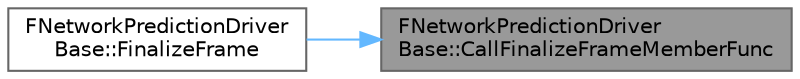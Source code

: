 digraph "FNetworkPredictionDriverBase::CallFinalizeFrameMemberFunc"
{
 // INTERACTIVE_SVG=YES
 // LATEX_PDF_SIZE
  bgcolor="transparent";
  edge [fontname=Helvetica,fontsize=10,labelfontname=Helvetica,labelfontsize=10];
  node [fontname=Helvetica,fontsize=10,shape=box,height=0.2,width=0.4];
  rankdir="RL";
  Node1 [id="Node000001",label="FNetworkPredictionDriver\lBase::CallFinalizeFrameMemberFunc",height=0.2,width=0.4,color="gray40", fillcolor="grey60", style="filled", fontcolor="black",tooltip=" "];
  Node1 -> Node2 [id="edge1_Node000001_Node000002",dir="back",color="steelblue1",style="solid",tooltip=" "];
  Node2 [id="Node000002",label="FNetworkPredictionDriver\lBase::FinalizeFrame",height=0.2,width=0.4,color="grey40", fillcolor="white", style="filled",URL="$d9/d6a/structFNetworkPredictionDriverBase.html#ad761ab543381f451d8efefe2b46bf772",tooltip=" "];
}
